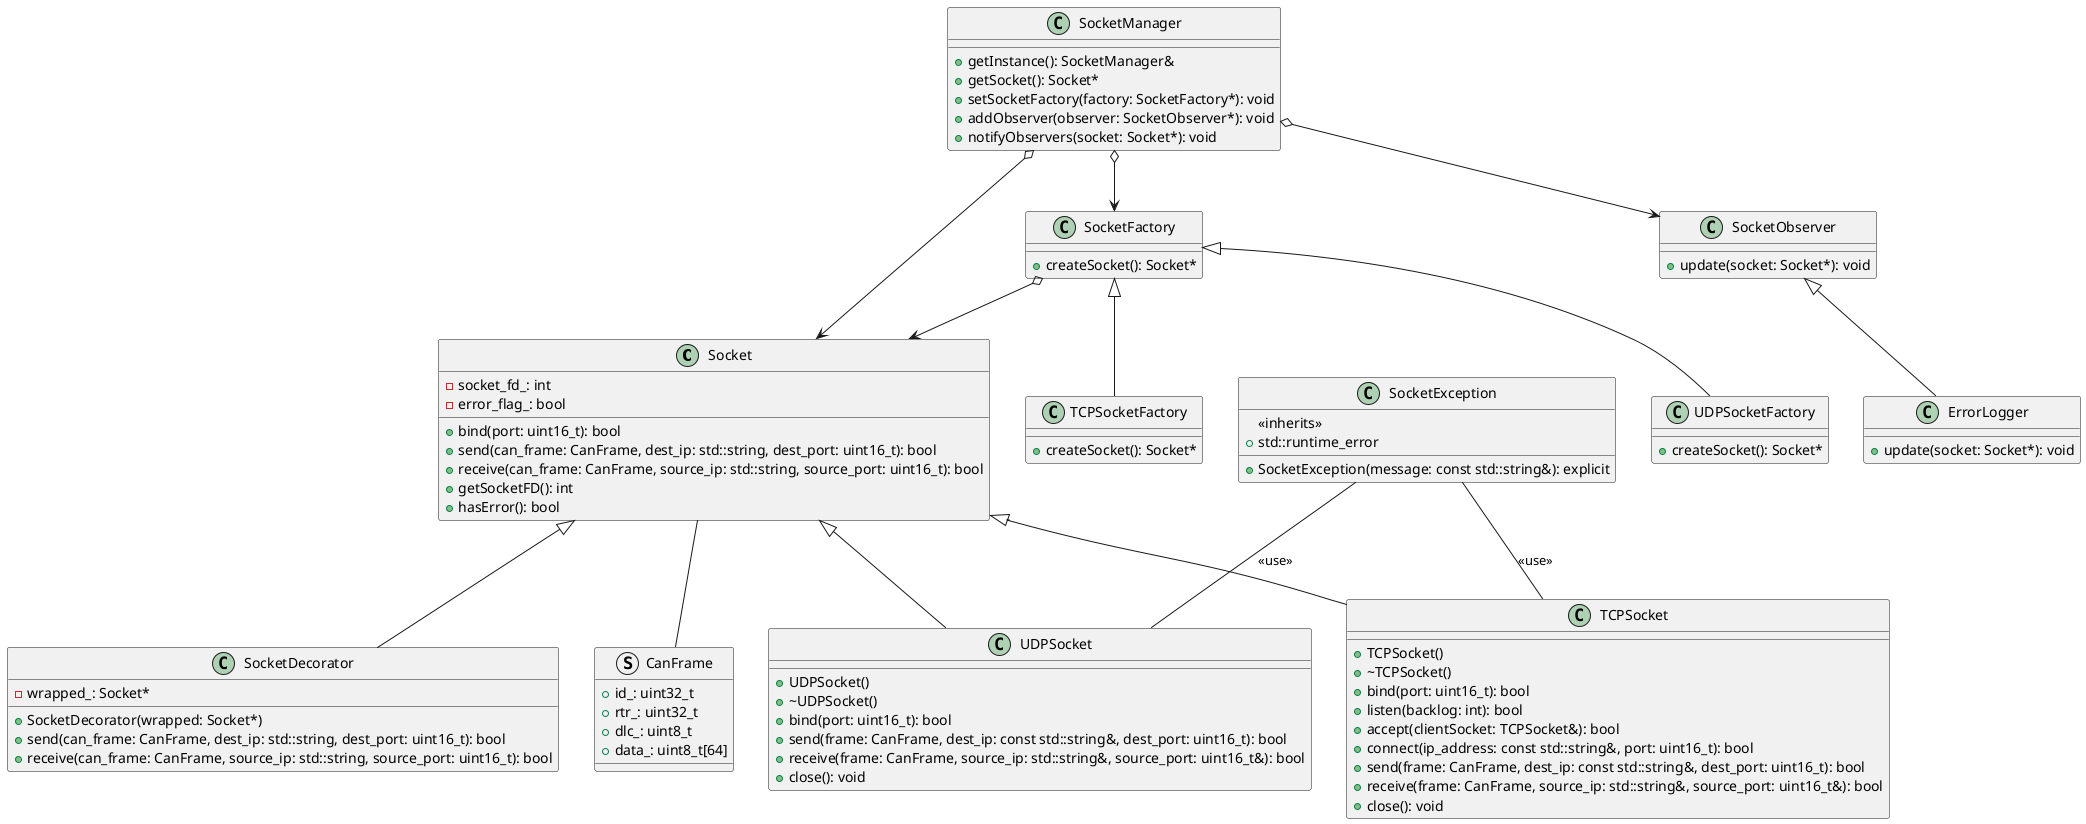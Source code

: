 @startuml Communication diagram

' --------------------------------------------------
' Element declaration
' --------------------------------------------------
' Visibility
' ----------
' - | private
' # | protected
' ~ | package private
' + | public

class Socket {
    +bind(port: uint16_t): bool
    +send(can_frame: CanFrame, dest_ip: std::string, dest_port: uint16_t): bool
    +receive(can_frame: CanFrame, source_ip: std::string, source_port: uint16_t): bool
    +getSocketFD(): int
    +hasError(): bool
    -socket_fd_: int
    -error_flag_: bool
}

class SocketObserver {
    +update(socket: Socket*): void
}

class SocketException {
    +SocketException(message: const std::string&): explicit
    <<inherits>>
    +std::runtime_error
}

class ErrorLogger {
    +update(socket: Socket*): void
}

class UDPSocket {
    +UDPSocket()
    +~UDPSocket()
    +bind(port: uint16_t): bool
    +send(frame: CanFrame, dest_ip: const std::string&, dest_port: uint16_t): bool
    +receive(frame: CanFrame, source_ip: std::string&, source_port: uint16_t&): bool
    +close(): void
}

class TCPSocket {
    +TCPSocket()
    +~TCPSocket()
    +bind(port: uint16_t): bool
    +listen(backlog: int): bool
    +accept(clientSocket: TCPSocket&): bool
    +connect(ip_address: const std::string&, port: uint16_t): bool
    +send(frame: CanFrame, dest_ip: const std::string&, dest_port: uint16_t): bool
    +receive(frame: CanFrame, source_ip: std::string&, source_port: uint16_t&): bool
    +close(): void
}

class SocketFactory {
    +createSocket(): Socket*
}

class UDPSocketFactory {
    +createSocket(): Socket*
}

class TCPSocketFactory {
    +createSocket(): Socket*
}

class SocketManager {
    +getInstance(): SocketManager&
    +getSocket(): Socket*
    +setSocketFactory(factory: SocketFactory*): void
    +addObserver(observer: SocketObserver*): void
    +notifyObservers(socket: Socket*): void
}

class SocketDecorator {
    +SocketDecorator(wrapped: Socket*)
    +send(can_frame: CanFrame, dest_ip: std::string, dest_port: uint16_t): bool
    +receive(can_frame: CanFrame, source_ip: std::string, source_port: uint16_t): bool
    -wrapped_: Socket*
}

struct CanFrame {
    +id_: uint32_t
    +rtr_: uint32_t
    +dlc_: uint8_t
    +data_: uint8_t[64]
}

' --------------------------------------------------
' Relations between classes
' --------------------------------------------------
' --   | Association
' o--  | Aggregation
' *--  | Composition
' <|-- | Generalization / inheritance
' <|.. | Realization/Implementation
' <..  | Dependency
' <--  | Transition

SocketObserver <|-- ErrorLogger

Socket <|-- TCPSocket
Socket <|-- UDPSocket
Socket <|-- SocketDecorator

SocketFactory <|-- UDPSocketFactory
SocketFactory <|-- TCPSocketFactory
SocketFactory o--> Socket

SocketManager o--> Socket
SocketManager o--> SocketFactory
SocketManager o--> SocketObserver

SocketException -- UDPSocket: <<use>>
SocketException -- TCPSocket: <<use>>

Socket -- CanFrame

@enduml
